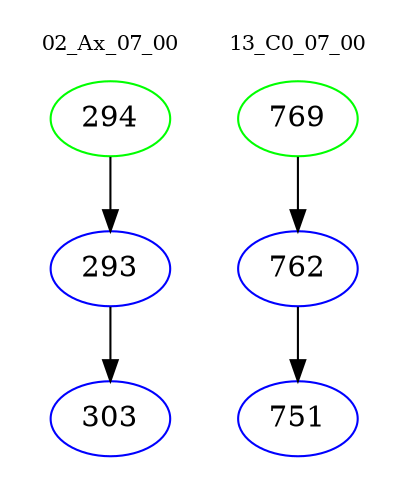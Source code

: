 digraph{
subgraph cluster_0 {
color = white
label = "02_Ax_07_00";
fontsize=10;
T0_294 [label="294", color="green"]
T0_294 -> T0_293 [color="black"]
T0_293 [label="293", color="blue"]
T0_293 -> T0_303 [color="black"]
T0_303 [label="303", color="blue"]
}
subgraph cluster_1 {
color = white
label = "13_C0_07_00";
fontsize=10;
T1_769 [label="769", color="green"]
T1_769 -> T1_762 [color="black"]
T1_762 [label="762", color="blue"]
T1_762 -> T1_751 [color="black"]
T1_751 [label="751", color="blue"]
}
}
